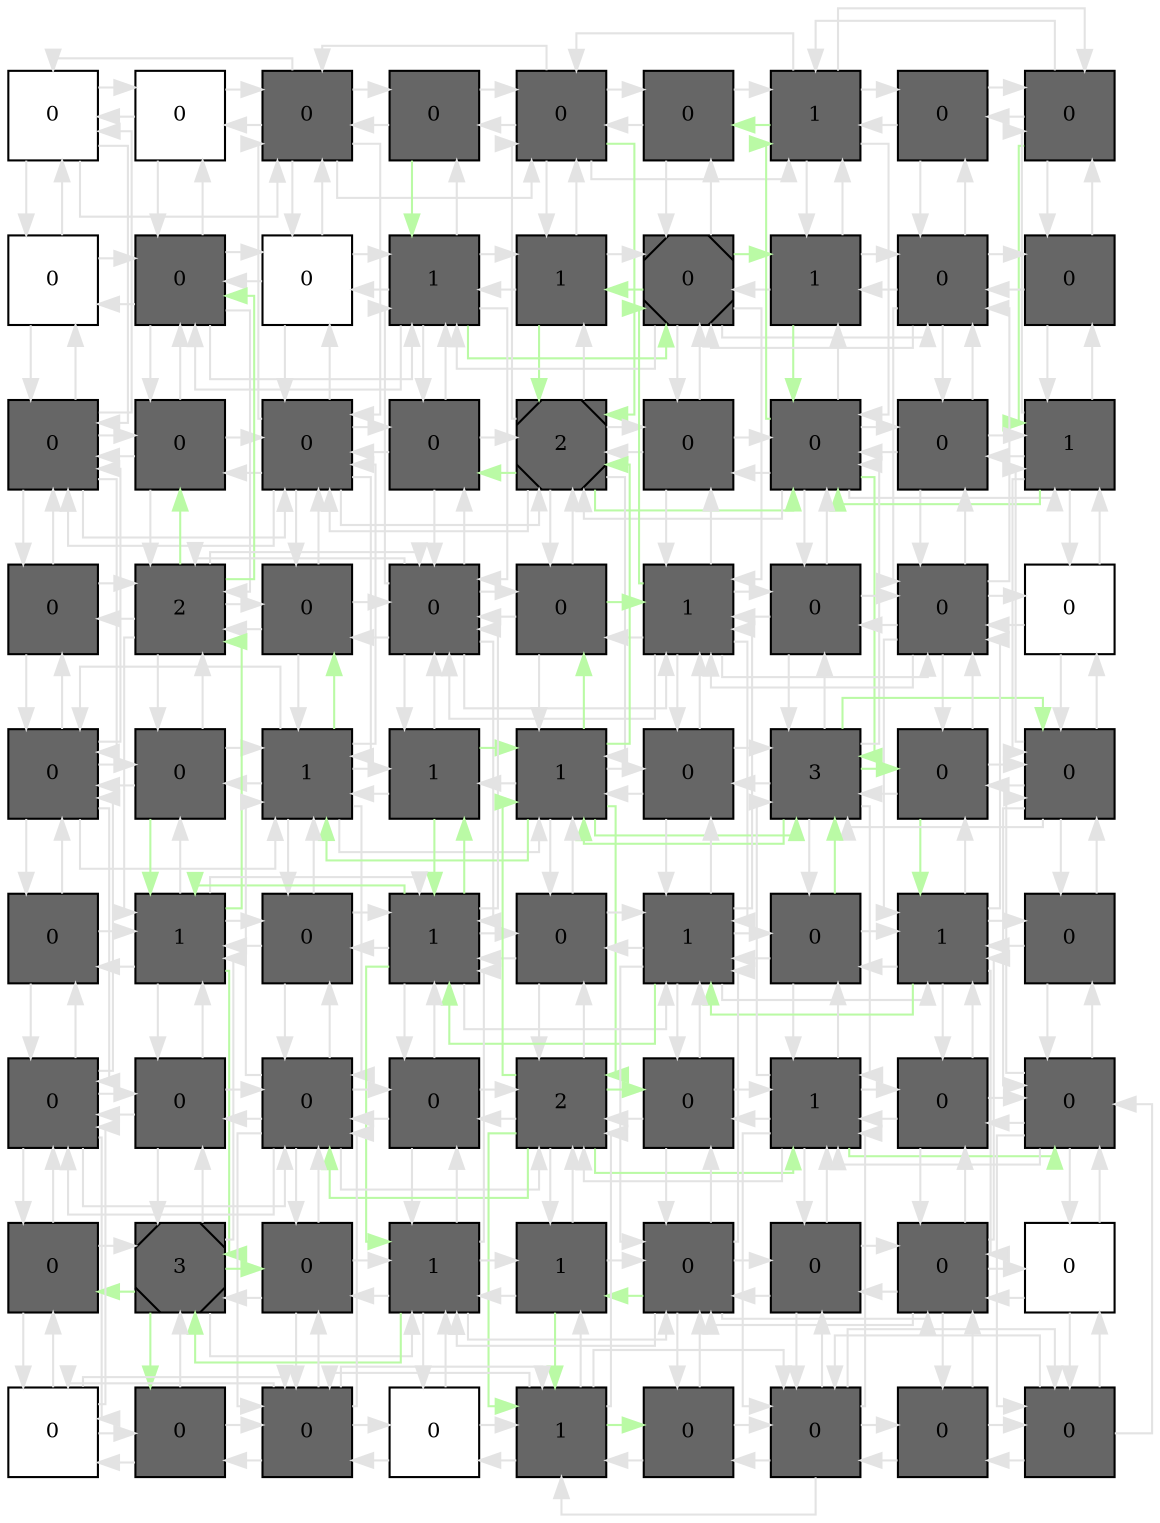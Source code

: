 digraph layout  {
rankdir=TB;
splines=ortho;
node [fixedsize=false, style=filled, width="0.6"];
edge [constraint=false];
0 [fillcolor="#FFFFFF", fontsize=10, label=0, shape=square, tooltip="name: None,\nin_degree: 4,\nout_degree: 4"];
1 [fillcolor="#FFFFFF", fontsize=10, label=0, shape=square, tooltip="name: None,\nin_degree: 3,\nout_degree: 3"];
2 [fillcolor="#666666", fontsize=10, label=0, shape=square, tooltip="name:  GRR1 ,\nin_degree: 6,\nout_degree: 6"];
3 [fillcolor="#666666", fontsize=10, label=0, shape=square, tooltip="name:  SCF_grr1 ,\nin_degree: 3,\nout_degree: 3"];
4 [fillcolor="#666666", fontsize=10, label=0, shape=square, tooltip="name:  Std1p ,\nin_degree: 6,\nout_degree: 6"];
5 [fillcolor="#666666", fontsize=10, label=0, shape=square, tooltip="name:  HXT1 ,\nin_degree: 3,\nout_degree: 3"];
6 [fillcolor="#666666", fontsize=10, label=1, shape=square, tooltip="name:  STD1 ,\nin_degree: 6,\nout_degree: 6"];
7 [fillcolor="#666666", fontsize=10, label=0, shape=square, tooltip="name:  4ORFs ,\nin_degree: 3,\nout_degree: 3"];
8 [fillcolor="#666666", fontsize=10, label=0, shape=square, tooltip="name:  RGT1 ,\nin_degree: 4,\nout_degree: 4"];
9 [fillcolor="#FFFFFF", fontsize=10, label=0, shape=square, tooltip="name: None,\nin_degree: 3,\nout_degree: 3"];
10 [fillcolor="#666666", fontsize=10, label=0, shape=square, tooltip="name:  ACS1 ,\nin_degree: 6,\nout_degree: 6"];
11 [fillcolor="#FFFFFF", fontsize=10, label=0, shape=square, tooltip="name: None,\nin_degree: 4,\nout_degree: 4"];
12 [fillcolor="#666666", fontsize=10, label=1, shape=square, tooltip="name:  YCK1_2 ,\nin_degree: 7,\nout_degree: 7"];
13 [fillcolor="#666666", fontsize=10, label=1, shape=square, tooltip="name:  Yck1p ,\nin_degree: 4,\nout_degree: 4"];
14 [fillcolor="#666666", fontsize=10, label=0, shape=Msquare, tooltip="name:  Mth1p ,\nin_degree: 7,\nout_degree: 7"];
15 [fillcolor="#666666", fontsize=10, label=1, shape=square, tooltip="name:  HXT3 ,\nin_degree: 4,\nout_degree: 4"];
16 [fillcolor="#666666", fontsize=10, label=0, shape=square, tooltip="name:  Rgt2p ,\nin_degree: 6,\nout_degree: 6"];
17 [fillcolor="#666666", fontsize=10, label=0, shape=square, tooltip="name:  RGT2 ,\nin_degree: 3,\nout_degree: 3"];
18 [fillcolor="#666666", fontsize=10, label=0, shape=square, tooltip="name:  maltose_int ,\nin_degree: 6,\nout_degree: 6"];
19 [fillcolor="#666666", fontsize=10, label=0, shape=square, tooltip="name:  PCK1 ,\nin_degree: 4,\nout_degree: 4"];
20 [fillcolor="#666666", fontsize=10, label=0, shape=square, tooltip="name:  MalRp ,\nin_degree: 8,\nout_degree: 8"];
21 [fillcolor="#666666", fontsize=10, label=0, shape=square, tooltip="name:  MALR ,\nin_degree: 4,\nout_degree: 4"];
22 [fillcolor="#666666", fontsize=10, label=2, shape=Msquare, tooltip="name:  HXT4 ,\nin_degree: 8,\nout_degree: 8"];
23 [fillcolor="#666666", fontsize=10, label=0, shape=square, tooltip="name:  HXT2 ,\nin_degree: 4,\nout_degree: 4"];
24 [fillcolor="#666666", fontsize=10, label=0, shape=square, tooltip="name:  Rgt1p ,\nin_degree: 8,\nout_degree: 8"];
25 [fillcolor="#666666", fontsize=10, label=0, shape=square, tooltip="name:  HXT8 ,\nin_degree: 4,\nout_degree: 4"];
26 [fillcolor="#666666", fontsize=10, label=1, shape=square, tooltip="name:  HXT5 ,\nin_degree: 6,\nout_degree: 6"];
27 [fillcolor="#666666", fontsize=10, label=0, shape=square, tooltip="name:  maltose_ext ,\nin_degree: 3,\nout_degree: 3"];
28 [fillcolor="#666666", fontsize=10, label=2, shape=square, tooltip="name:  JEN1 ,\nin_degree: 7,\nout_degree: 7"];
29 [fillcolor="#666666", fontsize=10, label=0, shape=square, tooltip="name:  MALS ,\nin_degree: 4,\nout_degree: 4"];
30 [fillcolor="#666666", fontsize=10, label=0, shape=square, tooltip="name:  SNF1 ,\nin_degree: 8,\nout_degree: 8"];
31 [fillcolor="#666666", fontsize=10, label=0, shape=square, tooltip="name:  MTH1 ,\nin_degree: 4,\nout_degree: 4"];
32 [fillcolor="#666666", fontsize=10, label=1, shape=square, tooltip="name:  Snf3p ,\nin_degree: 8,\nout_degree: 8"];
33 [fillcolor="#666666", fontsize=10, label=0, shape=square, tooltip="name:  MIG2 ,\nin_degree: 4,\nout_degree: 4"];
34 [fillcolor="#666666", fontsize=10, label=0, shape=square, tooltip="name:  glucose_ext ,\nin_degree: 7,\nout_degree: 7"];
35 [fillcolor="#FFFFFF", fontsize=10, label=0, shape=square, tooltip="name: None,\nin_degree: 3,\nout_degree: 3"];
36 [fillcolor="#666666", fontsize=10, label=0, shape=square, tooltip="name:  MalTp ,\nin_degree: 6,\nout_degree: 6"];
37 [fillcolor="#666666", fontsize=10, label=0, shape=square, tooltip="name:  SIP4 ,\nin_degree: 4,\nout_degree: 4"];
38 [fillcolor="#666666", fontsize=10, label=1, shape=square, tooltip="name:  MALT ,\nin_degree: 8,\nout_degree: 8"];
39 [fillcolor="#666666", fontsize=10, label=1, shape=square, tooltip="name:  CAT8 ,\nin_degree: 4,\nout_degree: 4"];
40 [fillcolor="#666666", fontsize=10, label=1, shape=square, tooltip="name:  Mig1p ,\nin_degree: 8,\nout_degree: 8"];
41 [fillcolor="#666666", fontsize=10, label=0, shape=square, tooltip="name:  SNF3 ,\nin_degree: 4,\nout_degree: 4"];
42 [fillcolor="#666666", fontsize=10, label=3, shape=square, tooltip="name:  Mig2p ,\nin_degree: 8,\nout_degree: 8"];
43 [fillcolor="#666666", fontsize=10, label=0, shape=square, tooltip="name:  MIG3 ,\nin_degree: 4,\nout_degree: 4"];
44 [fillcolor="#666666", fontsize=10, label=0, shape=square, tooltip="name:  SUC2 ,\nin_degree: 6,\nout_degree: 6"];
45 [fillcolor="#666666", fontsize=10, label=0, shape=square, tooltip="name:  IDP2 ,\nin_degree: 3,\nout_degree: 3"];
46 [fillcolor="#666666", fontsize=10, label=1, shape=square, tooltip="name:  Cat8p ,\nin_degree: 7,\nout_degree: 7"];
47 [fillcolor="#666666", fontsize=10, label=0, shape=square, tooltip="name:  SFC1 ,\nin_degree: 4,\nout_degree: 4"];
48 [fillcolor="#666666", fontsize=10, label=1, shape=square, tooltip="name:  Snf1p ,\nin_degree: 8,\nout_degree: 8"];
49 [fillcolor="#666666", fontsize=10, label=0, shape=square, tooltip="name:  MEL1 ,\nin_degree: 4,\nout_degree: 4"];
50 [fillcolor="#666666", fontsize=10, label=1, shape=square, tooltip="name:  Mig3p ,\nin_degree: 8,\nout_degree: 8"];
51 [fillcolor="#666666", fontsize=10, label=0, shape=square, tooltip="name:  MIG1 ,\nin_degree: 4,\nout_degree: 4"];
52 [fillcolor="#666666", fontsize=10, label=1, shape=square, tooltip="name:  Glc7Reg1 ,\nin_degree: 7,\nout_degree: 7"];
53 [fillcolor="#666666", fontsize=10, label=0, shape=square, tooltip="name:  REG1 ,\nin_degree: 3,\nout_degree: 3"];
54 [fillcolor="#666666", fontsize=10, label=0, shape=square, tooltip="name:  GAL7 ,\nin_degree: 6,\nout_degree: 6"];
55 [fillcolor="#666666", fontsize=10, label=0, shape=square, tooltip="name:  ICL1 ,\nin_degree: 4,\nout_degree: 4"];
56 [fillcolor="#666666", fontsize=10, label=0, shape=square, tooltip="name:  GAL4 ,\nin_degree: 8,\nout_degree: 8"];
57 [fillcolor="#666666", fontsize=10, label=0, shape=square, tooltip="name:  GAL5 ,\nin_degree: 4,\nout_degree: 4"];
58 [fillcolor="#666666", fontsize=10, label=2, shape=square, tooltip="name:  Gal4p ,\nin_degree: 8,\nout_degree: 8"];
59 [fillcolor="#666666", fontsize=10, label=0, shape=square, tooltip="name:  GAL1 ,\nin_degree: 4,\nout_degree: 4"];
60 [fillcolor="#666666", fontsize=10, label=1, shape=square, tooltip="name:  Gal11p ,\nin_degree: 8,\nout_degree: 8"];
61 [fillcolor="#666666", fontsize=10, label=0, shape=square, tooltip="name:  GLC7 ,\nin_degree: 4,\nout_degree: 4"];
62 [fillcolor="#666666", fontsize=10, label=0, shape=square, tooltip="name:  GAL2 ,\nin_degree: 6,\nout_degree: 6"];
63 [fillcolor="#666666", fontsize=10, label=0, shape=square, tooltip="name:  MLS1 ,\nin_degree: 3,\nout_degree: 3"];
64 [fillcolor="#666666", fontsize=10, label=3, shape=Msquare, tooltip="name:  Sip4p ,\nin_degree: 6,\nout_degree: 6"];
65 [fillcolor="#666666", fontsize=10, label=0, shape=square, tooltip="name:  MDH2 ,\nin_degree: 4,\nout_degree: 4"];
66 [fillcolor="#666666", fontsize=10, label=1, shape=square, tooltip="name:  SNF4 ,\nin_degree: 7,\nout_degree: 7"];
67 [fillcolor="#666666", fontsize=10, label=1, shape=square, tooltip="name:  GAL80 ,\nin_degree: 4,\nout_degree: 4"];
68 [fillcolor="#666666", fontsize=10, label=0, shape=square, tooltip="name:  Gal1p ,\nin_degree: 7,\nout_degree: 7"];
69 [fillcolor="#666666", fontsize=10, label=0, shape=square, tooltip="name:  GAL11 ,\nin_degree: 4,\nout_degree: 4"];
70 [fillcolor="#666666", fontsize=10, label=0, shape=square, tooltip="name:  galactose_ext ,\nin_degree: 6,\nout_degree: 6"];
71 [fillcolor="#FFFFFF", fontsize=10, label=0, shape=square, tooltip="name: None,\nin_degree: 3,\nout_degree: 3"];
72 [fillcolor="#FFFFFF", fontsize=10, label=0, shape=square, tooltip="name: None,\nin_degree: 4,\nout_degree: 4"];
73 [fillcolor="#666666", fontsize=10, label=0, shape=square, tooltip="name:  FBP1 ,\nin_degree: 3,\nout_degree: 3"];
74 [fillcolor="#666666", fontsize=10, label=0, shape=square, tooltip="name:  GAL10 ,\nin_degree: 6,\nout_degree: 6"];
75 [fillcolor="#FFFFFF", fontsize=10, label=0, shape=square, tooltip="name: None,\nin_degree: 3,\nout_degree: 3"];
76 [fillcolor="#666666", fontsize=10, label=1, shape=square, tooltip="name:  Gal80p ,\nin_degree: 6,\nout_degree: 6"];
77 [fillcolor="#666666", fontsize=10, label=0, shape=square, tooltip="name:  GAL3 ,\nin_degree: 3,\nout_degree: 3"];
78 [fillcolor="#666666", fontsize=10, label=0, shape=square, tooltip="name:  Gal3p ,\nin_degree: 6,\nout_degree: 6"];
79 [fillcolor="#666666", fontsize=10, label=0, shape=square, tooltip="name:  galactose_int ,\nin_degree: 3,\nout_degree: 3"];
80 [fillcolor="#666666", fontsize=10, label=0, shape=square, tooltip="name:  Gal2p ,\nin_degree: 4,\nout_degree: 4"];
0 -> 1  [color=grey89, style="penwidth(0.1)", tooltip=" ", weight=1];
0 -> 9  [color=grey89, style="penwidth(0.1)", tooltip=" ", weight=1];
0 -> 18  [color=grey89, style="penwidth(0.1)", tooltip=" ", weight=1];
0 -> 2  [color=grey89, style="penwidth(0.1)", tooltip=" ", weight=1];
1 -> 0  [color=grey89, style="penwidth(0.1)", tooltip=" ", weight=1];
1 -> 2  [color=grey89, style="penwidth(0.1)", tooltip=" ", weight=1];
1 -> 10  [color=grey89, style="penwidth(0.1)", tooltip=" ", weight=1];
2 -> 1  [color=grey89, style="penwidth(0.1)", tooltip=" ", weight=1];
2 -> 3  [color=grey89, style="penwidth(0.1)", tooltip=" ", weight=1];
2 -> 11  [color=grey89, style="penwidth(0.1)", tooltip=" ", weight=1];
2 -> 20  [color=grey89, style="penwidth(0.1)", tooltip=" ", weight=1];
2 -> 4  [color=grey89, style="penwidth(0.1)", tooltip=" ", weight=1];
2 -> 0  [color=grey89, style="penwidth(0.1)", tooltip=" ", weight=1];
3 -> 2  [color=grey89, style="penwidth(0.1)", tooltip=" ", weight=1];
3 -> 4  [color=grey89, style="penwidth(0.1)", tooltip=" ", weight=1];
3 -> 12  [color="#BAFAA5", style="penwidth(0.1)", tooltip="3( SCF_grr1 ) to 14( Mth1p )", weight=1];
4 -> 3  [color=grey89, style="penwidth(0.1)", tooltip=" ", weight=1];
4 -> 5  [color=grey89, style="penwidth(0.1)", tooltip=" ", weight=1];
4 -> 13  [color=grey89, style="penwidth(0.1)", tooltip=" ", weight=1];
4 -> 22  [color="#BAFAA5", style="penwidth(0.1)", tooltip="4( Std1p ) to 24( Rgt1p )", weight=1];
4 -> 6  [color=grey89, style="penwidth(0.1)", tooltip=" ", weight=1];
4 -> 2  [color=grey89, style="penwidth(0.1)", tooltip=" ", weight=1];
5 -> 4  [color=grey89, style="penwidth(0.1)", tooltip=" ", weight=1];
5 -> 6  [color=grey89, style="penwidth(0.1)", tooltip=" ", weight=1];
5 -> 14  [color=grey89, style="penwidth(0.1)", tooltip=" ", weight=1];
6 -> 5  [color="#BAFAA5", style="penwidth(0.1)", tooltip="24( Rgt1p ) to 5( HXT1 )", weight=1];
6 -> 7  [color=grey89, style="penwidth(0.1)", tooltip=" ", weight=1];
6 -> 15  [color=grey89, style="penwidth(0.1)", tooltip=" ", weight=1];
6 -> 24  [color=grey89, style="penwidth(0.1)", tooltip=" ", weight=1];
6 -> 8  [color=grey89, style="penwidth(0.1)", tooltip=" ", weight=1];
6 -> 4  [color=grey89, style="penwidth(0.1)", tooltip=" ", weight=1];
7 -> 6  [color=grey89, style="penwidth(0.1)", tooltip=" ", weight=1];
7 -> 8  [color=grey89, style="penwidth(0.1)", tooltip=" ", weight=1];
7 -> 16  [color=grey89, style="penwidth(0.1)", tooltip=" ", weight=1];
8 -> 7  [color=grey89, style="penwidth(0.1)", tooltip=" ", weight=1];
8 -> 17  [color=grey89, style="penwidth(0.1)", tooltip=" ", weight=1];
8 -> 26  [color="#BAFAA5", style="penwidth(0.1)", tooltip="8( RGT1 ) to 24( Rgt1p )", weight=1];
8 -> 6  [color=grey89, style="penwidth(0.1)", tooltip=" ", weight=1];
9 -> 0  [color=grey89, style="penwidth(0.1)", tooltip=" ", weight=1];
9 -> 10  [color=grey89, style="penwidth(0.1)", tooltip=" ", weight=1];
9 -> 18  [color=grey89, style="penwidth(0.1)", tooltip=" ", weight=1];
10 -> 1  [color=grey89, style="penwidth(0.1)", tooltip=" ", weight=1];
10 -> 9  [color=grey89, style="penwidth(0.1)", tooltip=" ", weight=1];
10 -> 11  [color=grey89, style="penwidth(0.1)", tooltip=" ", weight=1];
10 -> 19  [color=grey89, style="penwidth(0.1)", tooltip=" ", weight=1];
10 -> 28  [color=grey89, style="penwidth(0.1)", tooltip=" ", weight=1];
10 -> 12  [color=grey89, style="penwidth(0.1)", tooltip=" ", weight=1];
11 -> 2  [color=grey89, style="penwidth(0.1)", tooltip=" ", weight=1];
11 -> 10  [color=grey89, style="penwidth(0.1)", tooltip=" ", weight=1];
11 -> 12  [color=grey89, style="penwidth(0.1)", tooltip=" ", weight=1];
11 -> 20  [color=grey89, style="penwidth(0.1)", tooltip=" ", weight=1];
12 -> 3  [color=grey89, style="penwidth(0.1)", tooltip=" ", weight=1];
12 -> 11  [color=grey89, style="penwidth(0.1)", tooltip=" ", weight=1];
12 -> 13  [color=grey89, style="penwidth(0.1)", tooltip=" ", weight=1];
12 -> 21  [color=grey89, style="penwidth(0.1)", tooltip=" ", weight=1];
12 -> 30  [color=grey89, style="penwidth(0.1)", tooltip=" ", weight=1];
12 -> 14  [color="#BAFAA5", style="penwidth(0.1)", tooltip="3( SCF_grr1 ) to 14( Mth1p )", weight=1];
12 -> 10  [color=grey89, style="penwidth(0.1)", tooltip=" ", weight=1];
13 -> 4  [color=grey89, style="penwidth(0.1)", tooltip=" ", weight=1];
13 -> 12  [color=grey89, style="penwidth(0.1)", tooltip=" ", weight=1];
13 -> 14  [color=grey89, style="penwidth(0.1)", tooltip=" ", weight=1];
13 -> 22  [color="#BAFAA5", style="penwidth(0.1)", tooltip="14( Mth1p ) to 22( HXT4 )", weight=1];
14 -> 5  [color=grey89, style="penwidth(0.1)", tooltip=" ", weight=1];
14 -> 13  [color="#BAFAA5", style="penwidth(0.1)", tooltip="14( Mth1p ) to 22( HXT4 )", weight=1];
14 -> 15  [color="#BAFAA5", style="penwidth(0.1)", tooltip="14( Mth1p ) to 24( Rgt1p )", weight=1];
14 -> 23  [color=grey89, style="penwidth(0.1)", tooltip=" ", weight=1];
14 -> 32  [color=grey89, style="penwidth(0.1)", tooltip=" ", weight=1];
14 -> 16  [color=grey89, style="penwidth(0.1)", tooltip=" ", weight=1];
14 -> 12  [color=grey89, style="penwidth(0.1)", tooltip=" ", weight=1];
15 -> 6  [color=grey89, style="penwidth(0.1)", tooltip=" ", weight=1];
15 -> 14  [color=grey89, style="penwidth(0.1)", tooltip=" ", weight=1];
15 -> 16  [color=grey89, style="penwidth(0.1)", tooltip=" ", weight=1];
15 -> 24  [color="#BAFAA5", style="penwidth(0.1)", tooltip="14( Mth1p ) to 24( Rgt1p )", weight=1];
16 -> 7  [color=grey89, style="penwidth(0.1)", tooltip=" ", weight=1];
16 -> 15  [color=grey89, style="penwidth(0.1)", tooltip=" ", weight=1];
16 -> 17  [color=grey89, style="penwidth(0.1)", tooltip=" ", weight=1];
16 -> 25  [color=grey89, style="penwidth(0.1)", tooltip=" ", weight=1];
16 -> 34  [color=grey89, style="penwidth(0.1)", tooltip=" ", weight=1];
16 -> 14  [color=grey89, style="penwidth(0.1)", tooltip=" ", weight=1];
17 -> 8  [color=grey89, style="penwidth(0.1)", tooltip=" ", weight=1];
17 -> 16  [color=grey89, style="penwidth(0.1)", tooltip=" ", weight=1];
17 -> 26  [color=grey89, style="penwidth(0.1)", tooltip=" ", weight=1];
18 -> 9  [color=grey89, style="penwidth(0.1)", tooltip=" ", weight=1];
18 -> 19  [color=grey89, style="penwidth(0.1)", tooltip=" ", weight=1];
18 -> 27  [color=grey89, style="penwidth(0.1)", tooltip=" ", weight=1];
18 -> 36  [color=grey89, style="penwidth(0.1)", tooltip=" ", weight=1];
18 -> 0  [color=grey89, style="penwidth(0.1)", tooltip=" ", weight=1];
18 -> 20  [color=grey89, style="penwidth(0.1)", tooltip=" ", weight=1];
19 -> 10  [color=grey89, style="penwidth(0.1)", tooltip=" ", weight=1];
19 -> 18  [color=grey89, style="penwidth(0.1)", tooltip=" ", weight=1];
19 -> 20  [color=grey89, style="penwidth(0.1)", tooltip=" ", weight=1];
19 -> 28  [color=grey89, style="penwidth(0.1)", tooltip=" ", weight=1];
20 -> 11  [color=grey89, style="penwidth(0.1)", tooltip=" ", weight=1];
20 -> 19  [color=grey89, style="penwidth(0.1)", tooltip=" ", weight=1];
20 -> 21  [color=grey89, style="penwidth(0.1)", tooltip=" ", weight=1];
20 -> 29  [color=grey89, style="penwidth(0.1)", tooltip=" ", weight=1];
20 -> 38  [color=grey89, style="penwidth(0.1)", tooltip=" ", weight=1];
20 -> 2  [color=grey89, style="penwidth(0.1)", tooltip=" ", weight=1];
20 -> 22  [color=grey89, style="penwidth(0.1)", tooltip=" ", weight=1];
20 -> 18  [color=grey89, style="penwidth(0.1)", tooltip=" ", weight=1];
21 -> 12  [color=grey89, style="penwidth(0.1)", tooltip=" ", weight=1];
21 -> 20  [color=grey89, style="penwidth(0.1)", tooltip=" ", weight=1];
21 -> 22  [color=grey89, style="penwidth(0.1)", tooltip=" ", weight=1];
21 -> 30  [color=grey89, style="penwidth(0.1)", tooltip=" ", weight=1];
22 -> 13  [color=grey89, style="penwidth(0.1)", tooltip=" ", weight=1];
22 -> 21  [color="#BAFAA5", style="penwidth(0.1)", tooltip="40( Mig1p ) to 21( MALR )", weight=1];
22 -> 23  [color=grey89, style="penwidth(0.1)", tooltip=" ", weight=1];
22 -> 31  [color=grey89, style="penwidth(0.1)", tooltip=" ", weight=1];
22 -> 40  [color=grey89, style="penwidth(0.1)", tooltip=" ", weight=1];
22 -> 4  [color=grey89, style="penwidth(0.1)", tooltip=" ", weight=1];
22 -> 24  [color="#BAFAA5", style="penwidth(0.1)", tooltip="4( Std1p ) to 24( Rgt1p )", weight=1];
22 -> 20  [color=grey89, style="penwidth(0.1)", tooltip=" ", weight=1];
23 -> 14  [color=grey89, style="penwidth(0.1)", tooltip=" ", weight=1];
23 -> 22  [color=grey89, style="penwidth(0.1)", tooltip=" ", weight=1];
23 -> 24  [color=grey89, style="penwidth(0.1)", tooltip=" ", weight=1];
23 -> 32  [color=grey89, style="penwidth(0.1)", tooltip=" ", weight=1];
24 -> 15  [color=grey89, style="penwidth(0.1)", tooltip=" ", weight=1];
24 -> 23  [color=grey89, style="penwidth(0.1)", tooltip=" ", weight=1];
24 -> 25  [color=grey89, style="penwidth(0.1)", tooltip=" ", weight=1];
24 -> 33  [color=grey89, style="penwidth(0.1)", tooltip=" ", weight=1];
24 -> 42  [color="#BAFAA5", style="penwidth(0.1)", tooltip="24( Rgt1p ) to 43( MIG3 )", weight=1];
24 -> 6  [color="#BAFAA5", style="penwidth(0.1)", tooltip="24( Rgt1p ) to 5( HXT1 )", weight=1];
24 -> 26  [color=grey89, style="penwidth(0.1)", tooltip=" ", weight=1];
24 -> 22  [color=grey89, style="penwidth(0.1)", tooltip=" ", weight=1];
25 -> 16  [color=grey89, style="penwidth(0.1)", tooltip=" ", weight=1];
25 -> 24  [color=grey89, style="penwidth(0.1)", tooltip=" ", weight=1];
25 -> 26  [color=grey89, style="penwidth(0.1)", tooltip=" ", weight=1];
25 -> 34  [color=grey89, style="penwidth(0.1)", tooltip=" ", weight=1];
26 -> 17  [color=grey89, style="penwidth(0.1)", tooltip=" ", weight=1];
26 -> 25  [color=grey89, style="penwidth(0.1)", tooltip=" ", weight=1];
26 -> 35  [color=grey89, style="penwidth(0.1)", tooltip=" ", weight=1];
26 -> 44  [color=grey89, style="penwidth(0.1)", tooltip=" ", weight=1];
26 -> 8  [color=grey89, style="penwidth(0.1)", tooltip=" ", weight=1];
26 -> 24  [color="#BAFAA5", style="penwidth(0.1)", tooltip="8( RGT1 ) to 24( Rgt1p )", weight=1];
27 -> 18  [color=grey89, style="penwidth(0.1)", tooltip=" ", weight=1];
27 -> 28  [color=grey89, style="penwidth(0.1)", tooltip=" ", weight=1];
27 -> 36  [color=grey89, style="penwidth(0.1)", tooltip=" ", weight=1];
28 -> 19  [color="#BAFAA5", style="penwidth(0.1)", tooltip="46( Cat8p ) to 19( PCK1 )", weight=1];
28 -> 27  [color=grey89, style="penwidth(0.1)", tooltip=" ", weight=1];
28 -> 29  [color=grey89, style="penwidth(0.1)", tooltip=" ", weight=1];
28 -> 37  [color=grey89, style="penwidth(0.1)", tooltip=" ", weight=1];
28 -> 46  [color=grey89, style="penwidth(0.1)", tooltip=" ", weight=1];
28 -> 10  [color="#BAFAA5", style="penwidth(0.1)", tooltip="46( Cat8p ) to 10( ACS1 )", weight=1];
28 -> 30  [color=grey89, style="penwidth(0.1)", tooltip=" ", weight=1];
29 -> 20  [color=grey89, style="penwidth(0.1)", tooltip=" ", weight=1];
29 -> 28  [color=grey89, style="penwidth(0.1)", tooltip=" ", weight=1];
29 -> 30  [color=grey89, style="penwidth(0.1)", tooltip=" ", weight=1];
29 -> 38  [color=grey89, style="penwidth(0.1)", tooltip=" ", weight=1];
30 -> 21  [color=grey89, style="penwidth(0.1)", tooltip=" ", weight=1];
30 -> 29  [color=grey89, style="penwidth(0.1)", tooltip=" ", weight=1];
30 -> 31  [color=grey89, style="penwidth(0.1)", tooltip=" ", weight=1];
30 -> 39  [color=grey89, style="penwidth(0.1)", tooltip=" ", weight=1];
30 -> 48  [color=grey89, style="penwidth(0.1)", tooltip=" ", weight=1];
30 -> 12  [color=grey89, style="penwidth(0.1)", tooltip=" ", weight=1];
30 -> 32  [color=grey89, style="penwidth(0.1)", tooltip=" ", weight=1];
30 -> 28  [color=grey89, style="penwidth(0.1)", tooltip=" ", weight=1];
31 -> 22  [color=grey89, style="penwidth(0.1)", tooltip=" ", weight=1];
31 -> 30  [color=grey89, style="penwidth(0.1)", tooltip=" ", weight=1];
31 -> 32  [color="#BAFAA5", style="penwidth(0.1)", tooltip="31( MTH1 ) to 14( Mth1p )", weight=1];
31 -> 40  [color=grey89, style="penwidth(0.1)", tooltip=" ", weight=1];
32 -> 23  [color=grey89, style="penwidth(0.1)", tooltip=" ", weight=1];
32 -> 31  [color=grey89, style="penwidth(0.1)", tooltip=" ", weight=1];
32 -> 33  [color=grey89, style="penwidth(0.1)", tooltip=" ", weight=1];
32 -> 41  [color=grey89, style="penwidth(0.1)", tooltip=" ", weight=1];
32 -> 50  [color=grey89, style="penwidth(0.1)", tooltip=" ", weight=1];
32 -> 14  [color="#BAFAA5", style="penwidth(0.1)", tooltip="31( MTH1 ) to 14( Mth1p )", weight=1];
32 -> 34  [color=grey89, style="penwidth(0.1)", tooltip=" ", weight=1];
32 -> 30  [color=grey89, style="penwidth(0.1)", tooltip=" ", weight=1];
33 -> 24  [color=grey89, style="penwidth(0.1)", tooltip=" ", weight=1];
33 -> 32  [color=grey89, style="penwidth(0.1)", tooltip=" ", weight=1];
33 -> 34  [color=grey89, style="penwidth(0.1)", tooltip=" ", weight=1];
33 -> 42  [color=grey89, style="penwidth(0.1)", tooltip=" ", weight=1];
34 -> 25  [color=grey89, style="penwidth(0.1)", tooltip=" ", weight=1];
34 -> 33  [color=grey89, style="penwidth(0.1)", tooltip=" ", weight=1];
34 -> 35  [color=grey89, style="penwidth(0.1)", tooltip=" ", weight=1];
34 -> 43  [color=grey89, style="penwidth(0.1)", tooltip=" ", weight=1];
34 -> 52  [color=grey89, style="penwidth(0.1)", tooltip=" ", weight=1];
34 -> 16  [color=grey89, style="penwidth(0.1)", tooltip=" ", weight=1];
34 -> 32  [color=grey89, style="penwidth(0.1)", tooltip=" ", weight=1];
35 -> 26  [color=grey89, style="penwidth(0.1)", tooltip=" ", weight=1];
35 -> 34  [color=grey89, style="penwidth(0.1)", tooltip=" ", weight=1];
35 -> 44  [color=grey89, style="penwidth(0.1)", tooltip=" ", weight=1];
36 -> 27  [color=grey89, style="penwidth(0.1)", tooltip=" ", weight=1];
36 -> 37  [color=grey89, style="penwidth(0.1)", tooltip=" ", weight=1];
36 -> 45  [color=grey89, style="penwidth(0.1)", tooltip=" ", weight=1];
36 -> 54  [color=grey89, style="penwidth(0.1)", tooltip=" ", weight=1];
36 -> 18  [color=grey89, style="penwidth(0.1)", tooltip=" ", weight=1];
36 -> 38  [color=grey89, style="penwidth(0.1)", tooltip=" ", weight=1];
37 -> 28  [color=grey89, style="penwidth(0.1)", tooltip=" ", weight=1];
37 -> 36  [color=grey89, style="penwidth(0.1)", tooltip=" ", weight=1];
37 -> 38  [color=grey89, style="penwidth(0.1)", tooltip=" ", weight=1];
37 -> 46  [color="#BAFAA5", style="penwidth(0.1)", tooltip="37( SIP4 ) to 64( Sip4p )", weight=1];
38 -> 29  [color="#BAFAA5", style="penwidth(0.1)", tooltip="40( Mig1p ) to 29( MALS )", weight=1];
38 -> 37  [color=grey89, style="penwidth(0.1)", tooltip=" ", weight=1];
38 -> 39  [color=grey89, style="penwidth(0.1)", tooltip=" ", weight=1];
38 -> 47  [color=grey89, style="penwidth(0.1)", tooltip=" ", weight=1];
38 -> 56  [color=grey89, style="penwidth(0.1)", tooltip=" ", weight=1];
38 -> 20  [color=grey89, style="penwidth(0.1)", tooltip=" ", weight=1];
38 -> 40  [color=grey89, style="penwidth(0.1)", tooltip=" ", weight=1];
38 -> 36  [color=grey89, style="penwidth(0.1)", tooltip=" ", weight=1];
39 -> 30  [color=grey89, style="penwidth(0.1)", tooltip=" ", weight=1];
39 -> 38  [color=grey89, style="penwidth(0.1)", tooltip=" ", weight=1];
39 -> 40  [color="#BAFAA5", style="penwidth(0.1)", tooltip="48( Snf1p ) to 40( Mig1p )", weight=1];
39 -> 48  [color="#BAFAA5", style="penwidth(0.1)", tooltip="39( CAT8 ) to 46( Cat8p )", weight=1];
40 -> 31  [color="#BAFAA5", style="penwidth(0.1)", tooltip="58( Gal4p ) to 31( MTH1 )", weight=1];
40 -> 39  [color=grey89, style="penwidth(0.1)", tooltip=" ", weight=1];
40 -> 41  [color=grey89, style="penwidth(0.1)", tooltip=" ", weight=1];
40 -> 49  [color=grey89, style="penwidth(0.1)", tooltip=" ", weight=1];
40 -> 58  [color="#BAFAA5", style="penwidth(0.1)", tooltip="40( Mig1p ) to 56( GAL4 )", weight=1];
40 -> 22  [color="#BAFAA5", style="penwidth(0.1)", tooltip="40( Mig1p ) to 21( MALR )", weight=1];
40 -> 42  [color="#BAFAA5", style="penwidth(0.1)", tooltip="40( Mig1p ) to 44( SUC2 )", weight=1];
40 -> 38  [color="#BAFAA5", style="penwidth(0.1)", tooltip="40( Mig1p ) to 29( MALS )", weight=1];
41 -> 32  [color=grey89, style="penwidth(0.1)", tooltip=" ", weight=1];
41 -> 40  [color=grey89, style="penwidth(0.1)", tooltip=" ", weight=1];
41 -> 42  [color=grey89, style="penwidth(0.1)", tooltip=" ", weight=1];
41 -> 50  [color=grey89, style="penwidth(0.1)", tooltip=" ", weight=1];
42 -> 33  [color=grey89, style="penwidth(0.1)", tooltip=" ", weight=1];
42 -> 41  [color=grey89, style="penwidth(0.1)", tooltip=" ", weight=1];
42 -> 43  [color="#BAFAA5", style="penwidth(0.1)", tooltip="24( Rgt1p ) to 43( MIG3 )", weight=1];
42 -> 51  [color=grey89, style="penwidth(0.1)", tooltip=" ", weight=1];
42 -> 60  [color=grey89, style="penwidth(0.1)", tooltip=" ", weight=1];
42 -> 24  [color=grey89, style="penwidth(0.1)", tooltip=" ", weight=1];
42 -> 44  [color="#BAFAA5", style="penwidth(0.1)", tooltip="40( Mig1p ) to 44( SUC2 )", weight=1];
42 -> 40  [color="#BAFAA5", style="penwidth(0.1)", tooltip="51( MIG1 ) to 40( Mig1p )", weight=1];
43 -> 34  [color=grey89, style="penwidth(0.1)", tooltip=" ", weight=1];
43 -> 42  [color=grey89, style="penwidth(0.1)", tooltip=" ", weight=1];
43 -> 44  [color=grey89, style="penwidth(0.1)", tooltip=" ", weight=1];
43 -> 52  [color="#BAFAA5", style="penwidth(0.1)", tooltip="43( MIG3 ) to 50( Mig3p )", weight=1];
44 -> 35  [color=grey89, style="penwidth(0.1)", tooltip=" ", weight=1];
44 -> 43  [color=grey89, style="penwidth(0.1)", tooltip=" ", weight=1];
44 -> 53  [color=grey89, style="penwidth(0.1)", tooltip=" ", weight=1];
44 -> 62  [color=grey89, style="penwidth(0.1)", tooltip=" ", weight=1];
44 -> 26  [color=grey89, style="penwidth(0.1)", tooltip=" ", weight=1];
44 -> 42  [color=grey89, style="penwidth(0.1)", tooltip=" ", weight=1];
45 -> 36  [color=grey89, style="penwidth(0.1)", tooltip=" ", weight=1];
45 -> 46  [color=grey89, style="penwidth(0.1)", tooltip=" ", weight=1];
45 -> 54  [color=grey89, style="penwidth(0.1)", tooltip=" ", weight=1];
46 -> 37  [color=grey89, style="penwidth(0.1)", tooltip=" ", weight=1];
46 -> 45  [color=grey89, style="penwidth(0.1)", tooltip=" ", weight=1];
46 -> 47  [color=grey89, style="penwidth(0.1)", tooltip=" ", weight=1];
46 -> 55  [color=grey89, style="penwidth(0.1)", tooltip=" ", weight=1];
46 -> 64  [color="#BAFAA5", style="penwidth(0.1)", tooltip="46( Cat8p ) to 63( MLS1 )", weight=1];
46 -> 28  [color="#BAFAA5", style="penwidth(0.1)", tooltip="46( Cat8p ) to 10( ACS1 )", weight=1];
46 -> 48  [color=grey89, style="penwidth(0.1)", tooltip=" ", weight=1];
47 -> 38  [color=grey89, style="penwidth(0.1)", tooltip=" ", weight=1];
47 -> 46  [color=grey89, style="penwidth(0.1)", tooltip=" ", weight=1];
47 -> 48  [color=grey89, style="penwidth(0.1)", tooltip=" ", weight=1];
47 -> 56  [color=grey89, style="penwidth(0.1)", tooltip=" ", weight=1];
48 -> 39  [color="#BAFAA5", style="penwidth(0.1)", tooltip="48( Snf1p ) to 40( Mig1p )", weight=1];
48 -> 47  [color=grey89, style="penwidth(0.1)", tooltip=" ", weight=1];
48 -> 49  [color=grey89, style="penwidth(0.1)", tooltip=" ", weight=1];
48 -> 57  [color=grey89, style="penwidth(0.1)", tooltip=" ", weight=1];
48 -> 66  [color="#BAFAA5", style="penwidth(0.1)", tooltip="48( Snf1p ) to 64( Sip4p )", weight=1];
48 -> 30  [color=grey89, style="penwidth(0.1)", tooltip=" ", weight=1];
48 -> 50  [color=grey89, style="penwidth(0.1)", tooltip=" ", weight=1];
48 -> 46  [color="#BAFAA5", style="penwidth(0.1)", tooltip="39( CAT8 ) to 46( Cat8p )", weight=1];
49 -> 40  [color=grey89, style="penwidth(0.1)", tooltip=" ", weight=1];
49 -> 48  [color=grey89, style="penwidth(0.1)", tooltip=" ", weight=1];
49 -> 50  [color=grey89, style="penwidth(0.1)", tooltip=" ", weight=1];
49 -> 58  [color=grey89, style="penwidth(0.1)", tooltip=" ", weight=1];
50 -> 41  [color=grey89, style="penwidth(0.1)", tooltip=" ", weight=1];
50 -> 49  [color=grey89, style="penwidth(0.1)", tooltip=" ", weight=1];
50 -> 51  [color=grey89, style="penwidth(0.1)", tooltip=" ", weight=1];
50 -> 59  [color=grey89, style="penwidth(0.1)", tooltip=" ", weight=1];
50 -> 68  [color=grey89, style="penwidth(0.1)", tooltip=" ", weight=1];
50 -> 32  [color=grey89, style="penwidth(0.1)", tooltip=" ", weight=1];
50 -> 52  [color=grey89, style="penwidth(0.1)", tooltip=" ", weight=1];
50 -> 48  [color="#BAFAA5", style="penwidth(0.1)", tooltip="52( Glc7Reg1 ) to 48( Snf1p )", weight=1];
51 -> 42  [color="#BAFAA5", style="penwidth(0.1)", tooltip="51( MIG1 ) to 40( Mig1p )", weight=1];
51 -> 50  [color=grey89, style="penwidth(0.1)", tooltip=" ", weight=1];
51 -> 52  [color=grey89, style="penwidth(0.1)", tooltip=" ", weight=1];
51 -> 60  [color=grey89, style="penwidth(0.1)", tooltip=" ", weight=1];
52 -> 43  [color=grey89, style="penwidth(0.1)", tooltip=" ", weight=1];
52 -> 51  [color=grey89, style="penwidth(0.1)", tooltip=" ", weight=1];
52 -> 53  [color=grey89, style="penwidth(0.1)", tooltip=" ", weight=1];
52 -> 61  [color=grey89, style="penwidth(0.1)", tooltip=" ", weight=1];
52 -> 70  [color=grey89, style="penwidth(0.1)", tooltip=" ", weight=1];
52 -> 34  [color=grey89, style="penwidth(0.1)", tooltip=" ", weight=1];
52 -> 50  [color="#BAFAA5", style="penwidth(0.1)", tooltip="43( MIG3 ) to 50( Mig3p )", weight=1];
53 -> 44  [color=grey89, style="penwidth(0.1)", tooltip=" ", weight=1];
53 -> 52  [color=grey89, style="penwidth(0.1)", tooltip=" ", weight=1];
53 -> 62  [color=grey89, style="penwidth(0.1)", tooltip=" ", weight=1];
54 -> 45  [color=grey89, style="penwidth(0.1)", tooltip=" ", weight=1];
54 -> 55  [color=grey89, style="penwidth(0.1)", tooltip=" ", weight=1];
54 -> 63  [color=grey89, style="penwidth(0.1)", tooltip=" ", weight=1];
54 -> 72  [color=grey89, style="penwidth(0.1)", tooltip=" ", weight=1];
54 -> 36  [color=grey89, style="penwidth(0.1)", tooltip=" ", weight=1];
54 -> 56  [color=grey89, style="penwidth(0.1)", tooltip=" ", weight=1];
55 -> 46  [color=grey89, style="penwidth(0.1)", tooltip=" ", weight=1];
55 -> 54  [color=grey89, style="penwidth(0.1)", tooltip=" ", weight=1];
55 -> 56  [color=grey89, style="penwidth(0.1)", tooltip=" ", weight=1];
55 -> 64  [color=grey89, style="penwidth(0.1)", tooltip=" ", weight=1];
56 -> 47  [color=grey89, style="penwidth(0.1)", tooltip=" ", weight=1];
56 -> 55  [color=grey89, style="penwidth(0.1)", tooltip=" ", weight=1];
56 -> 57  [color=grey89, style="penwidth(0.1)", tooltip=" ", weight=1];
56 -> 65  [color=grey89, style="penwidth(0.1)", tooltip=" ", weight=1];
56 -> 74  [color=grey89, style="penwidth(0.1)", tooltip=" ", weight=1];
56 -> 38  [color=grey89, style="penwidth(0.1)", tooltip=" ", weight=1];
56 -> 58  [color=grey89, style="penwidth(0.1)", tooltip=" ", weight=1];
56 -> 54  [color=grey89, style="penwidth(0.1)", tooltip=" ", weight=1];
57 -> 48  [color=grey89, style="penwidth(0.1)", tooltip=" ", weight=1];
57 -> 56  [color=grey89, style="penwidth(0.1)", tooltip=" ", weight=1];
57 -> 58  [color=grey89, style="penwidth(0.1)", tooltip=" ", weight=1];
57 -> 66  [color=grey89, style="penwidth(0.1)", tooltip=" ", weight=1];
58 -> 49  [color=grey89, style="penwidth(0.1)", tooltip=" ", weight=1];
58 -> 57  [color=grey89, style="penwidth(0.1)", tooltip=" ", weight=1];
58 -> 59  [color="#BAFAA5", style="penwidth(0.1)", tooltip="40( Mig1p ) to 59( GAL1 )", weight=1];
58 -> 67  [color=grey89, style="penwidth(0.1)", tooltip=" ", weight=1];
58 -> 76  [color="#BAFAA5", style="penwidth(0.1)", tooltip="58( Gal4p ) to 77( GAL3 )", weight=1];
58 -> 40  [color="#BAFAA5", style="penwidth(0.1)", tooltip="58( Gal4p ) to 31( MTH1 )", weight=1];
58 -> 60  [color="#BAFAA5", style="penwidth(0.1)", tooltip="58( Gal4p ) to 62( GAL2 )", weight=1];
58 -> 56  [color="#BAFAA5", style="penwidth(0.1)", tooltip="40( Mig1p ) to 56( GAL4 )", weight=1];
59 -> 50  [color=grey89, style="penwidth(0.1)", tooltip=" ", weight=1];
59 -> 58  [color=grey89, style="penwidth(0.1)", tooltip=" ", weight=1];
59 -> 60  [color=grey89, style="penwidth(0.1)", tooltip=" ", weight=1];
59 -> 68  [color=grey89, style="penwidth(0.1)", tooltip=" ", weight=1];
60 -> 51  [color=grey89, style="penwidth(0.1)", tooltip=" ", weight=1];
60 -> 59  [color=grey89, style="penwidth(0.1)", tooltip=" ", weight=1];
60 -> 61  [color=grey89, style="penwidth(0.1)", tooltip=" ", weight=1];
60 -> 69  [color=grey89, style="penwidth(0.1)", tooltip=" ", weight=1];
60 -> 78  [color=grey89, style="penwidth(0.1)", tooltip=" ", weight=1];
60 -> 42  [color=grey89, style="penwidth(0.1)", tooltip=" ", weight=1];
60 -> 62  [color="#BAFAA5", style="penwidth(0.1)", tooltip="58( Gal4p ) to 62( GAL2 )", weight=1];
60 -> 58  [color=grey89, style="penwidth(0.1)", tooltip=" ", weight=1];
61 -> 52  [color=grey89, style="penwidth(0.1)", tooltip=" ", weight=1];
61 -> 60  [color=grey89, style="penwidth(0.1)", tooltip=" ", weight=1];
61 -> 62  [color=grey89, style="penwidth(0.1)", tooltip=" ", weight=1];
61 -> 70  [color=grey89, style="penwidth(0.1)", tooltip=" ", weight=1];
62 -> 53  [color=grey89, style="penwidth(0.1)", tooltip=" ", weight=1];
62 -> 61  [color=grey89, style="penwidth(0.1)", tooltip=" ", weight=1];
62 -> 71  [color=grey89, style="penwidth(0.1)", tooltip=" ", weight=1];
62 -> 80  [color=grey89, style="penwidth(0.1)", tooltip=" ", weight=1];
62 -> 44  [color=grey89, style="penwidth(0.1)", tooltip=" ", weight=1];
62 -> 60  [color=grey89, style="penwidth(0.1)", tooltip=" ", weight=1];
63 -> 54  [color=grey89, style="penwidth(0.1)", tooltip=" ", weight=1];
63 -> 64  [color=grey89, style="penwidth(0.1)", tooltip=" ", weight=1];
63 -> 72  [color=grey89, style="penwidth(0.1)", tooltip=" ", weight=1];
64 -> 55  [color=grey89, style="penwidth(0.1)", tooltip=" ", weight=1];
64 -> 63  [color="#BAFAA5", style="penwidth(0.1)", tooltip="46( Cat8p ) to 63( MLS1 )", weight=1];
64 -> 65  [color="#BAFAA5", style="penwidth(0.1)", tooltip="46( Cat8p ) to 65( MDH2 )", weight=1];
64 -> 73  [color="#BAFAA5", style="penwidth(0.1)", tooltip="46( Cat8p ) to 73( FBP1 )", weight=1];
64 -> 46  [color=grey89, style="penwidth(0.1)", tooltip=" ", weight=1];
64 -> 66  [color=grey89, style="penwidth(0.1)", tooltip=" ", weight=1];
65 -> 56  [color=grey89, style="penwidth(0.1)", tooltip=" ", weight=1];
65 -> 64  [color=grey89, style="penwidth(0.1)", tooltip=" ", weight=1];
65 -> 66  [color=grey89, style="penwidth(0.1)", tooltip=" ", weight=1];
65 -> 74  [color=grey89, style="penwidth(0.1)", tooltip=" ", weight=1];
66 -> 57  [color=grey89, style="penwidth(0.1)", tooltip=" ", weight=1];
66 -> 65  [color=grey89, style="penwidth(0.1)", tooltip=" ", weight=1];
66 -> 67  [color=grey89, style="penwidth(0.1)", tooltip=" ", weight=1];
66 -> 75  [color=grey89, style="penwidth(0.1)", tooltip=" ", weight=1];
66 -> 48  [color=grey89, style="penwidth(0.1)", tooltip=" ", weight=1];
66 -> 68  [color=grey89, style="penwidth(0.1)", tooltip=" ", weight=1];
66 -> 64  [color="#BAFAA5", style="penwidth(0.1)", tooltip="48( Snf1p ) to 64( Sip4p )", weight=1];
67 -> 58  [color=grey89, style="penwidth(0.1)", tooltip=" ", weight=1];
67 -> 66  [color=grey89, style="penwidth(0.1)", tooltip=" ", weight=1];
67 -> 68  [color=grey89, style="penwidth(0.1)", tooltip=" ", weight=1];
67 -> 76  [color="#BAFAA5", style="penwidth(0.1)", tooltip="68( Gal1p ) to 76( Gal80p )", weight=1];
68 -> 59  [color=grey89, style="penwidth(0.1)", tooltip=" ", weight=1];
68 -> 67  [color="#BAFAA5", style="penwidth(0.1)", tooltip="68( Gal1p ) to 76( Gal80p )", weight=1];
68 -> 69  [color=grey89, style="penwidth(0.1)", tooltip=" ", weight=1];
68 -> 77  [color=grey89, style="penwidth(0.1)", tooltip=" ", weight=1];
68 -> 50  [color=grey89, style="penwidth(0.1)", tooltip=" ", weight=1];
68 -> 70  [color=grey89, style="penwidth(0.1)", tooltip=" ", weight=1];
68 -> 66  [color=grey89, style="penwidth(0.1)", tooltip=" ", weight=1];
69 -> 60  [color=grey89, style="penwidth(0.1)", tooltip=" ", weight=1];
69 -> 68  [color=grey89, style="penwidth(0.1)", tooltip=" ", weight=1];
69 -> 70  [color=grey89, style="penwidth(0.1)", tooltip=" ", weight=1];
69 -> 78  [color=grey89, style="penwidth(0.1)", tooltip=" ", weight=1];
70 -> 61  [color=grey89, style="penwidth(0.1)", tooltip=" ", weight=1];
70 -> 69  [color=grey89, style="penwidth(0.1)", tooltip=" ", weight=1];
70 -> 71  [color=grey89, style="penwidth(0.1)", tooltip=" ", weight=1];
70 -> 79  [color=grey89, style="penwidth(0.1)", tooltip=" ", weight=1];
70 -> 52  [color=grey89, style="penwidth(0.1)", tooltip=" ", weight=1];
70 -> 68  [color=grey89, style="penwidth(0.1)", tooltip=" ", weight=1];
71 -> 62  [color=grey89, style="penwidth(0.1)", tooltip=" ", weight=1];
71 -> 70  [color=grey89, style="penwidth(0.1)", tooltip=" ", weight=1];
71 -> 80  [color=grey89, style="penwidth(0.1)", tooltip=" ", weight=1];
72 -> 63  [color=grey89, style="penwidth(0.1)", tooltip=" ", weight=1];
72 -> 73  [color=grey89, style="penwidth(0.1)", tooltip=" ", weight=1];
72 -> 54  [color=grey89, style="penwidth(0.1)", tooltip=" ", weight=1];
72 -> 74  [color=grey89, style="penwidth(0.1)", tooltip=" ", weight=1];
73 -> 64  [color=grey89, style="penwidth(0.1)", tooltip=" ", weight=1];
73 -> 72  [color=grey89, style="penwidth(0.1)", tooltip=" ", weight=1];
73 -> 74  [color=grey89, style="penwidth(0.1)", tooltip=" ", weight=1];
74 -> 65  [color=grey89, style="penwidth(0.1)", tooltip=" ", weight=1];
74 -> 73  [color=grey89, style="penwidth(0.1)", tooltip=" ", weight=1];
74 -> 75  [color=grey89, style="penwidth(0.1)", tooltip=" ", weight=1];
74 -> 56  [color=grey89, style="penwidth(0.1)", tooltip=" ", weight=1];
74 -> 76  [color=grey89, style="penwidth(0.1)", tooltip=" ", weight=1];
74 -> 72  [color=grey89, style="penwidth(0.1)", tooltip=" ", weight=1];
75 -> 66  [color=grey89, style="penwidth(0.1)", tooltip=" ", weight=1];
75 -> 74  [color=grey89, style="penwidth(0.1)", tooltip=" ", weight=1];
75 -> 76  [color=grey89, style="penwidth(0.1)", tooltip=" ", weight=1];
76 -> 67  [color=grey89, style="penwidth(0.1)", tooltip=" ", weight=1];
76 -> 75  [color=grey89, style="penwidth(0.1)", tooltip=" ", weight=1];
76 -> 77  [color="#BAFAA5", style="penwidth(0.1)", tooltip="58( Gal4p ) to 77( GAL3 )", weight=1];
76 -> 58  [color=grey89, style="penwidth(0.1)", tooltip=" ", weight=1];
76 -> 78  [color=grey89, style="penwidth(0.1)", tooltip=" ", weight=1];
76 -> 74  [color=grey89, style="penwidth(0.1)", tooltip=" ", weight=1];
77 -> 68  [color=grey89, style="penwidth(0.1)", tooltip=" ", weight=1];
77 -> 76  [color=grey89, style="penwidth(0.1)", tooltip=" ", weight=1];
77 -> 78  [color=grey89, style="penwidth(0.1)", tooltip=" ", weight=1];
78 -> 69  [color=grey89, style="penwidth(0.1)", tooltip=" ", weight=1];
78 -> 77  [color=grey89, style="penwidth(0.1)", tooltip=" ", weight=1];
78 -> 79  [color=grey89, style="penwidth(0.1)", tooltip=" ", weight=1];
78 -> 60  [color=grey89, style="penwidth(0.1)", tooltip=" ", weight=1];
78 -> 80  [color=grey89, style="penwidth(0.1)", tooltip=" ", weight=1];
78 -> 76  [color=grey89, style="penwidth(0.1)", tooltip=" ", weight=1];
79 -> 70  [color=grey89, style="penwidth(0.1)", tooltip=" ", weight=1];
79 -> 78  [color=grey89, style="penwidth(0.1)", tooltip=" ", weight=1];
79 -> 80  [color=grey89, style="penwidth(0.1)", tooltip=" ", weight=1];
80 -> 71  [color=grey89, style="penwidth(0.1)", tooltip=" ", weight=1];
80 -> 79  [color=grey89, style="penwidth(0.1)", tooltip=" ", weight=1];
80 -> 62  [color=grey89, style="penwidth(0.1)", tooltip=" ", weight=1];
80 -> 78  [color=grey89, style="penwidth(0.1)", tooltip=" ", weight=1];
edge [constraint=true, style=invis];

0 -> 9 -> 18 -> 27 -> 36 -> 45 -> 54 -> 63 -> 72;
1 -> 10 -> 19 -> 28 -> 37 -> 46 -> 55 -> 64 -> 73;
2 -> 11 -> 20 -> 29 -> 38 -> 47 -> 56 -> 65 -> 74;
3 -> 12 -> 21 -> 30 -> 39 -> 48 -> 57 -> 66 -> 75;
4 -> 13 -> 22 -> 31 -> 40 -> 49 -> 58 -> 67 -> 76;
5 -> 14 -> 23 -> 32 -> 41 -> 50 -> 59 -> 68 -> 77;
6 -> 15 -> 24 -> 33 -> 42 -> 51 -> 60 -> 69 -> 78;
7 -> 16 -> 25 -> 34 -> 43 -> 52 -> 61 -> 70 -> 79;
8 -> 17 -> 26 -> 35 -> 44 -> 53 -> 62 -> 71 -> 80;
rank = same {0 -> 1 -> 2 -> 3 -> 4 -> 5 -> 6 -> 7 -> 8};
rank = same {9 -> 10 -> 11 -> 12 -> 13 -> 14 -> 15 -> 16 -> 17};
rank = same {18 -> 19 -> 20 -> 21 -> 22 -> 23 -> 24 -> 25 -> 26};
rank = same {27 -> 28 -> 29 -> 30 -> 31 -> 32 -> 33 -> 34 -> 35};
rank = same {36 -> 37 -> 38 -> 39 -> 40 -> 41 -> 42 -> 43 -> 44};
rank = same {45 -> 46 -> 47 -> 48 -> 49 -> 50 -> 51 -> 52 -> 53};
rank = same {54 -> 55 -> 56 -> 57 -> 58 -> 59 -> 60 -> 61 -> 62};
rank = same {63 -> 64 -> 65 -> 66 -> 67 -> 68 -> 69 -> 70 -> 71};
rank = same {72 -> 73 -> 74 -> 75 -> 76 -> 77 -> 78 -> 79 -> 80};
}